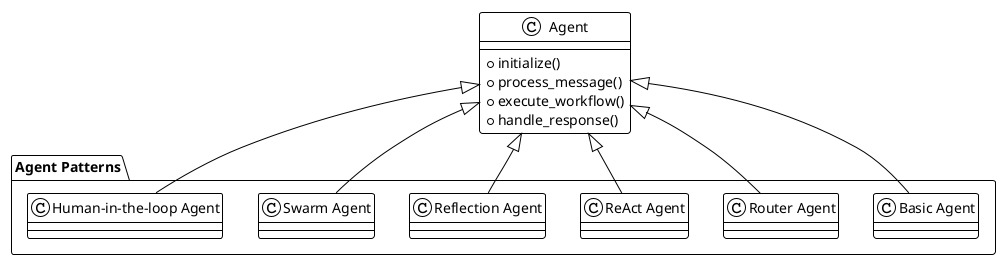 @startuml
!theme plain

package "Agent Patterns" {
    class "Basic Agent" as basic
    class "Router Agent" as router
    class "ReAct Agent" as react
    class "Reflection Agent" as reflection
    class "Swarm Agent" as swarm
    class "Human-in-the-loop Agent" as human
}

class "Agent" as agent {
    +initialize()
    +process_message()
    +execute_workflow()
    +handle_response()
}

agent <|-- basic
agent <|-- router
agent <|-- react
agent <|-- reflection
agent <|-- swarm
agent <|-- human

@enduml
